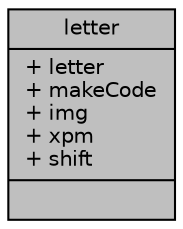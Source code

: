 digraph "letter"
{
 // LATEX_PDF_SIZE
  edge [fontname="Helvetica",fontsize="10",labelfontname="Helvetica",labelfontsize="10"];
  node [fontname="Helvetica",fontsize="10",shape=record];
  Node1 [label="{letter\n|+ letter\l+ makeCode\l+ img\l+ xpm\l+ shift\l|}",height=0.2,width=0.4,color="black", fillcolor="grey75", style="filled", fontcolor="black",tooltip=" "];
}

